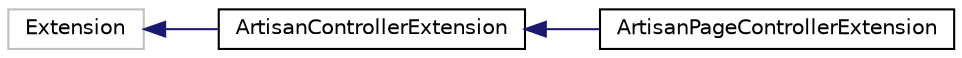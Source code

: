digraph "Graphical Class Hierarchy"
{
  edge [fontname="Helvetica",fontsize="10",labelfontname="Helvetica",labelfontsize="10"];
  node [fontname="Helvetica",fontsize="10",shape=record];
  rankdir="LR";
  Node1 [label="Extension",height=0.2,width=0.4,color="grey75", fillcolor="white", style="filled"];
  Node1 -> Node2 [dir="back",color="midnightblue",fontsize="10",style="solid",fontname="Helvetica"];
  Node2 [label="ArtisanControllerExtension",height=0.2,width=0.4,color="black", fillcolor="white", style="filled",URL="$class_artisan_controller_extension.html"];
  Node2 -> Node3 [dir="back",color="midnightblue",fontsize="10",style="solid",fontname="Helvetica"];
  Node3 [label="ArtisanPageControllerExtension",height=0.2,width=0.4,color="black", fillcolor="white", style="filled",URL="$class_artisan_page_controller_extension.html"];
}
